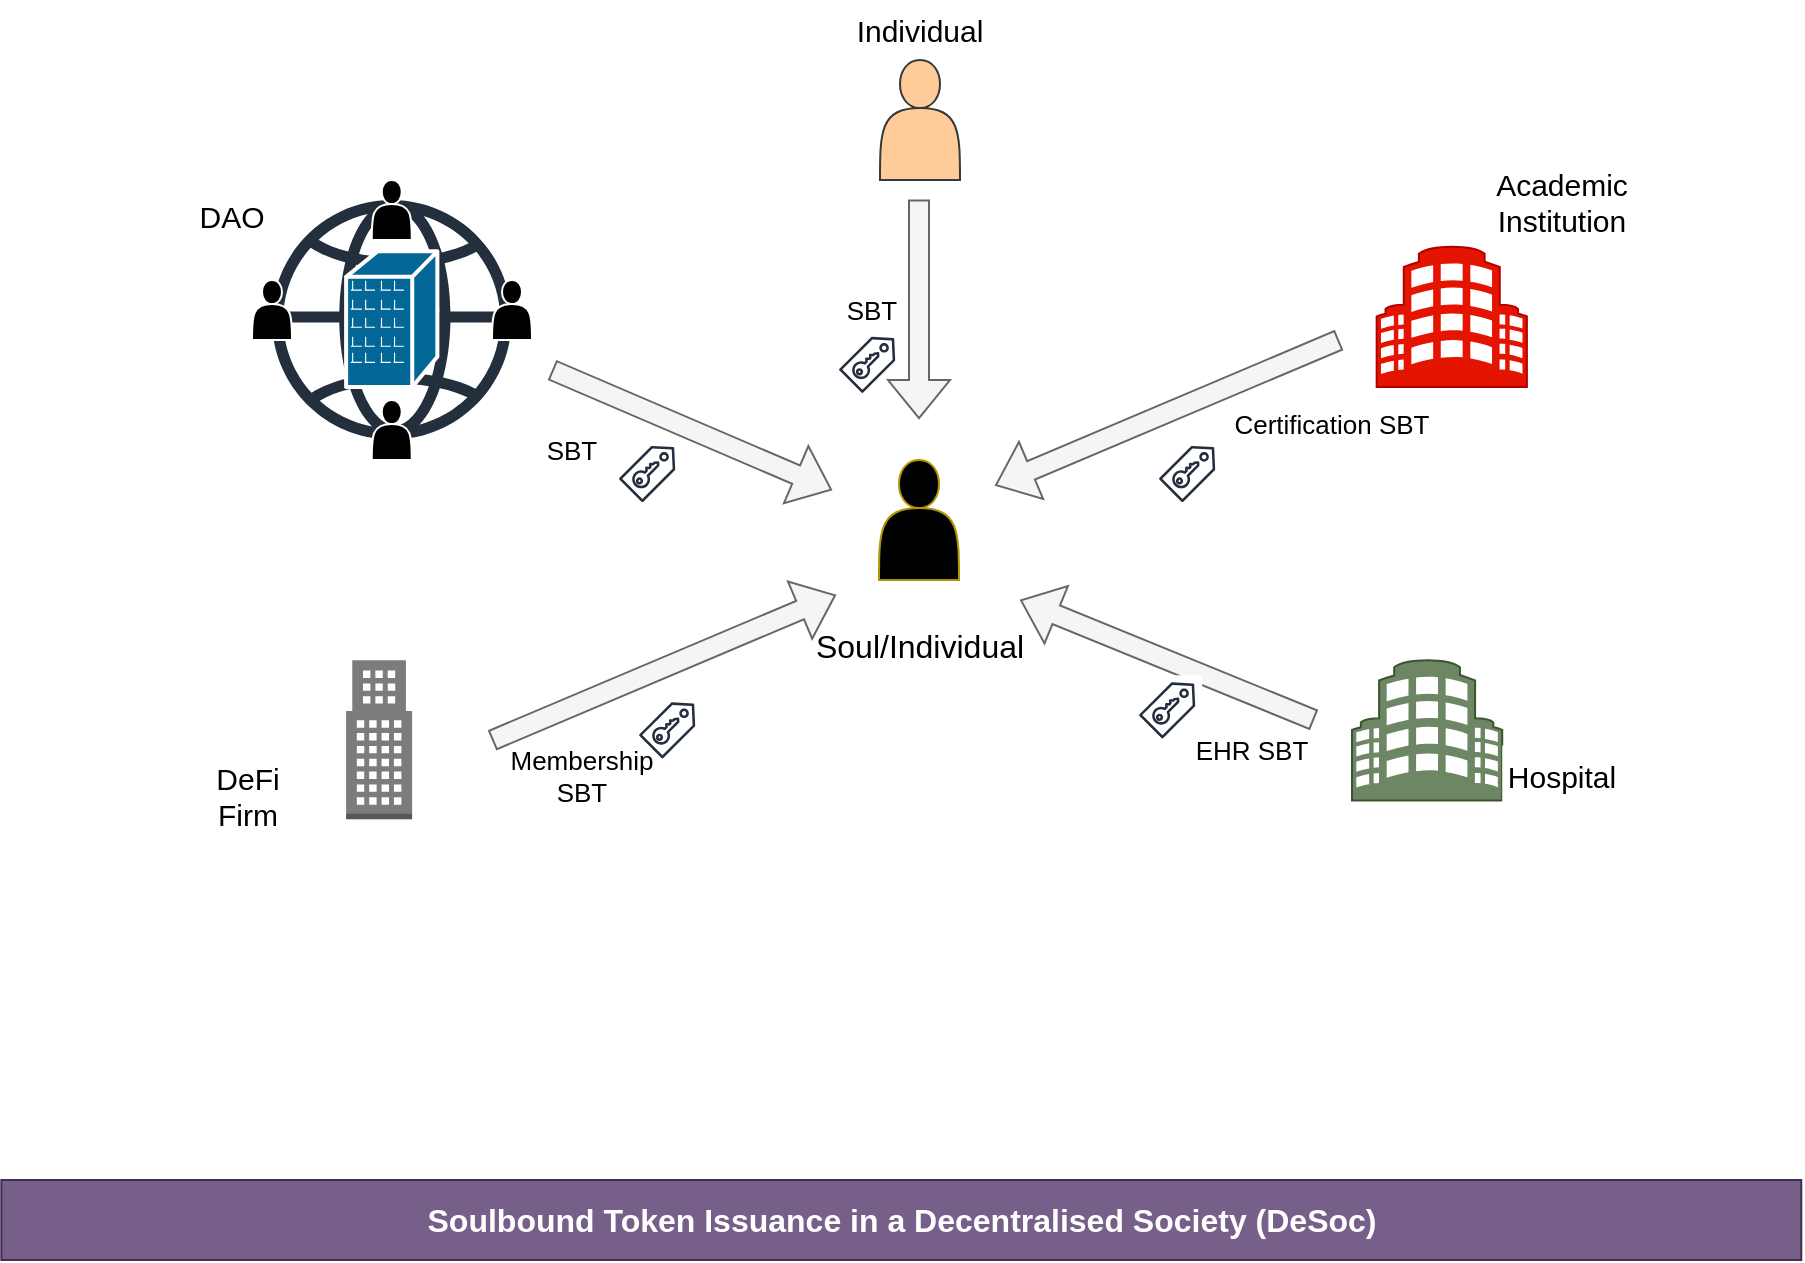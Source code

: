 <mxfile version="21.3.4" type="device">
  <diagram name="Page-1" id="BWtOYKvqadNID8XywzxB">
    <mxGraphModel dx="1781" dy="647" grid="1" gridSize="10" guides="1" tooltips="1" connect="1" arrows="1" fold="1" page="1" pageScale="1" pageWidth="827" pageHeight="1169" background="#FFFFFF" math="0" shadow="0">
      <root>
        <mxCell id="0" />
        <mxCell id="1" parent="0" />
        <mxCell id="SXpH-bL7MmLM0vW8mkoJ-10" value="" style="sketch=0;outlineConnect=0;fontColor=#232F3E;gradientColor=none;fillColor=#232F3D;strokeColor=none;dashed=0;verticalLabelPosition=bottom;verticalAlign=top;align=center;html=1;fontSize=12;fontStyle=0;aspect=fixed;pointerEvents=1;shape=mxgraph.aws4.globe;" parent="1" vertex="1">
          <mxGeometry x="90" y="170" width="119.75" height="119.75" as="geometry" />
        </mxCell>
        <mxCell id="SXpH-bL7MmLM0vW8mkoJ-20" value="" style="shape=mxgraph.cisco.buildings.branch_office;html=1;pointerEvents=1;dashed=0;fillColor=#036897;strokeColor=#ffffff;strokeWidth=2;verticalLabelPosition=bottom;verticalAlign=top;align=center;outlineConnect=0;" parent="1" vertex="1">
          <mxGeometry x="127.06" y="195.6" width="45.62" height="67.93" as="geometry" />
        </mxCell>
        <mxCell id="SXpH-bL7MmLM0vW8mkoJ-18" value="" style="shadow=0;dashed=0;html=1;labelPosition=center;verticalLabelPosition=bottom;verticalAlign=top;align=center;outlineConnect=0;shape=mxgraph.veeam.building;fillColor=#e51400;fontColor=#ffffff;strokeColor=#B20000;" parent="1" vertex="1">
          <mxGeometry x="642.33" y="193.41" width="75.11" height="70.12" as="geometry" />
        </mxCell>
        <mxCell id="SXpH-bL7MmLM0vW8mkoJ-19" value="" style="outlineConnect=0;dashed=0;verticalLabelPosition=bottom;verticalAlign=top;align=center;html=1;shape=mxgraph.aws3.office_building;fillColor=#7D7C7C;gradientColor=none;" parent="1" vertex="1">
          <mxGeometry x="127.06" y="400.13" width="33" height="79.5" as="geometry" />
        </mxCell>
        <mxCell id="SXpH-bL7MmLM0vW8mkoJ-21" value="" style="shadow=0;dashed=0;html=1;labelPosition=center;verticalLabelPosition=bottom;verticalAlign=top;align=center;outlineConnect=0;shape=mxgraph.veeam.building;fillColor=#6d8764;fontColor=#ffffff;strokeColor=#3A5431;" parent="1" vertex="1">
          <mxGeometry x="630" y="400.13" width="75.11" height="70.12" as="geometry" />
        </mxCell>
        <mxCell id="SXpH-bL7MmLM0vW8mkoJ-24" value="" style="shape=actor;whiteSpace=wrap;html=1;fillColor=#000000;strokeColor=#FFFFFF;fontColor=#ffffff;" parent="1" vertex="1">
          <mxGeometry x="139.87" y="270" width="20" height="30" as="geometry" />
        </mxCell>
        <mxCell id="SXpH-bL7MmLM0vW8mkoJ-25" value="" style="shape=actor;whiteSpace=wrap;html=1;fillColor=#000000;strokeColor=#FFFFFF;fontColor=#ffffff;" parent="1" vertex="1">
          <mxGeometry x="200" y="210" width="20" height="30" as="geometry" />
        </mxCell>
        <mxCell id="SXpH-bL7MmLM0vW8mkoJ-26" value="" style="shape=actor;whiteSpace=wrap;html=1;fillColor=#000000;strokeColor=#FFFFFF;fontColor=#ffffff;" parent="1" vertex="1">
          <mxGeometry x="80" y="210" width="20" height="30" as="geometry" />
        </mxCell>
        <mxCell id="SXpH-bL7MmLM0vW8mkoJ-27" value="" style="shape=actor;whiteSpace=wrap;html=1;fillColor=#000000;strokeColor=#FFFFFF;fontColor=#ffffff;" parent="1" vertex="1">
          <mxGeometry x="139.88" y="160" width="20" height="30" as="geometry" />
        </mxCell>
        <mxCell id="SXpH-bL7MmLM0vW8mkoJ-36" value="" style="shape=actor;whiteSpace=wrap;html=1;fillColor=#000000;fontColor=#000000;strokeColor=#B09500;" parent="1" vertex="1">
          <mxGeometry x="393.5" y="300" width="40" height="60" as="geometry" />
        </mxCell>
        <mxCell id="T60vjv0ezz5xIvzw-vnt-1" value="" style="shape=actor;whiteSpace=wrap;html=1;fillColor=#ffcc99;strokeColor=#36393d;" parent="1" vertex="1">
          <mxGeometry x="394" y="100" width="40" height="60" as="geometry" />
        </mxCell>
        <mxCell id="T60vjv0ezz5xIvzw-vnt-2" value="" style="shape=flexArrow;endArrow=classic;html=1;rounded=0;fillColor=#f5f5f5;strokeColor=#666666;" parent="1" edge="1">
          <mxGeometry width="50" height="50" relative="1" as="geometry">
            <mxPoint x="200" y="440.19" as="sourcePoint" />
            <mxPoint x="372" y="367.44" as="targetPoint" />
          </mxGeometry>
        </mxCell>
        <mxCell id="T60vjv0ezz5xIvzw-vnt-4" value="" style="shape=flexArrow;endArrow=classic;html=1;rounded=0;fillColor=#f5f5f5;strokeColor=#666666;" parent="1" edge="1">
          <mxGeometry width="50" height="50" relative="1" as="geometry">
            <mxPoint x="611.05" y="430" as="sourcePoint" />
            <mxPoint x="464.06" y="370" as="targetPoint" />
          </mxGeometry>
        </mxCell>
        <mxCell id="T60vjv0ezz5xIvzw-vnt-5" value="" style="shape=flexArrow;endArrow=classic;html=1;rounded=0;fillColor=#f5f5f5;strokeColor=#666666;" parent="1" edge="1">
          <mxGeometry width="50" height="50" relative="1" as="geometry">
            <mxPoint x="230" y="255" as="sourcePoint" />
            <mxPoint x="370" y="315" as="targetPoint" />
          </mxGeometry>
        </mxCell>
        <mxCell id="T60vjv0ezz5xIvzw-vnt-6" value="" style="shape=flexArrow;endArrow=classic;html=1;rounded=0;fillColor=#f5f5f5;strokeColor=#666666;" parent="1" edge="1">
          <mxGeometry width="50" height="50" relative="1" as="geometry">
            <mxPoint x="413.5" y="169.69" as="sourcePoint" />
            <mxPoint x="413.5" y="279.56" as="targetPoint" />
          </mxGeometry>
        </mxCell>
        <object label="" id="T60vjv0ezz5xIvzw-vnt-7">
          <mxCell style="sketch=0;outlineConnect=0;fontColor=#232F3E;gradientColor=none;strokeColor=#232F3E;fillColor=none;dashed=0;verticalLabelPosition=bottom;verticalAlign=top;align=center;html=1;fontSize=12;fontStyle=0;aspect=fixed;shape=mxgraph.aws4.resourceIcon;resIcon=mxgraph.aws4.saml_token;" parent="1" vertex="1">
            <mxGeometry x="370" y="234.88" width="35.12" height="35.12" as="geometry" />
          </mxCell>
        </object>
        <mxCell id="T60vjv0ezz5xIvzw-vnt-12" value="Soulbound Token Issuance in a Decentralised Society (DeSoc)" style="text;html=1;align=center;verticalAlign=middle;whiteSpace=wrap;rounded=0;fillColor=#76608a;strokeColor=#432D57;fontStyle=1;fontSize=16;fontColor=#ffffff;" parent="1" vertex="1">
          <mxGeometry x="-45.36" y="660" width="900" height="40" as="geometry" />
        </mxCell>
        <mxCell id="T60vjv0ezz5xIvzw-vnt-14" value="DAO" style="text;html=1;strokeColor=none;fillColor=none;align=center;verticalAlign=middle;whiteSpace=wrap;rounded=0;fontSize=15;" parent="1" vertex="1">
          <mxGeometry x="40.0" y="163.41" width="60" height="30" as="geometry" />
        </mxCell>
        <mxCell id="T60vjv0ezz5xIvzw-vnt-15" value="Academic Institution" style="text;html=1;strokeColor=none;fillColor=none;align=center;verticalAlign=middle;whiteSpace=wrap;rounded=0;fontSize=15;" parent="1" vertex="1">
          <mxGeometry x="695.11" y="145.6" width="80" height="50" as="geometry" />
        </mxCell>
        <object label="" id="T60vjv0ezz5xIvzw-vnt-16">
          <mxCell style="sketch=0;outlineConnect=0;fontColor=#232F3E;gradientColor=none;strokeColor=#232F3E;fillColor=#ffffff;dashed=0;verticalLabelPosition=bottom;verticalAlign=top;align=center;html=1;fontSize=12;fontStyle=0;aspect=fixed;shape=mxgraph.aws4.resourceIcon;resIcon=mxgraph.aws4.saml_token;" parent="1" vertex="1">
            <mxGeometry x="260" y="289.44" width="35.12" height="35.12" as="geometry" />
          </mxCell>
        </object>
        <object label="" id="T60vjv0ezz5xIvzw-vnt-17">
          <mxCell style="sketch=0;outlineConnect=0;fontColor=#232F3E;gradientColor=none;strokeColor=#232F3E;fillColor=#ffffff;dashed=0;verticalLabelPosition=bottom;verticalAlign=top;align=center;html=1;fontSize=12;fontStyle=0;aspect=fixed;shape=mxgraph.aws4.resourceIcon;resIcon=mxgraph.aws4.saml_token;" parent="1" vertex="1">
            <mxGeometry x="270" y="417.63" width="35.12" height="35.12" as="geometry" />
          </mxCell>
        </object>
        <object label="" id="T60vjv0ezz5xIvzw-vnt-18">
          <mxCell style="sketch=0;outlineConnect=0;fontColor=#232F3E;gradientColor=none;strokeColor=#232F3E;fillColor=#ffffff;dashed=0;verticalLabelPosition=bottom;verticalAlign=top;align=center;html=1;fontSize=12;fontStyle=0;aspect=fixed;shape=mxgraph.aws4.resourceIcon;resIcon=mxgraph.aws4.saml_token;" parent="1" vertex="1">
            <mxGeometry x="520" y="407.63" width="35.12" height="35.12" as="geometry" />
          </mxCell>
        </object>
        <object label="" id="T60vjv0ezz5xIvzw-vnt-19">
          <mxCell style="sketch=0;outlineConnect=0;fontColor=#232F3E;gradientColor=none;strokeColor=#232F3E;fillColor=#ffffff;dashed=0;verticalLabelPosition=bottom;verticalAlign=top;align=center;html=1;fontSize=12;fontStyle=0;aspect=fixed;shape=mxgraph.aws4.resourceIcon;resIcon=mxgraph.aws4.saml_token;" parent="1" vertex="1">
            <mxGeometry x="530" y="289.44" width="35.12" height="35.12" as="geometry" />
          </mxCell>
        </object>
        <mxCell id="T60vjv0ezz5xIvzw-vnt-20" value="" style="shape=flexArrow;endArrow=classic;html=1;rounded=0;fillColor=#f5f5f5;strokeColor=#666666;" parent="1" edge="1">
          <mxGeometry width="50" height="50" relative="1" as="geometry">
            <mxPoint x="623.56" y="240" as="sourcePoint" />
            <mxPoint x="451.56" y="312.75" as="targetPoint" />
          </mxGeometry>
        </mxCell>
        <mxCell id="T60vjv0ezz5xIvzw-vnt-21" value="Individual" style="text;html=1;strokeColor=none;fillColor=none;align=center;verticalAlign=middle;whiteSpace=wrap;rounded=0;fontSize=15;" parent="1" vertex="1">
          <mxGeometry x="384" y="70" width="60" height="30" as="geometry" />
        </mxCell>
        <mxCell id="T60vjv0ezz5xIvzw-vnt-22" value="DeFi Firm" style="text;html=1;strokeColor=none;fillColor=default;align=center;verticalAlign=middle;whiteSpace=wrap;rounded=0;fontSize=15;" parent="1" vertex="1">
          <mxGeometry x="48" y="452.75" width="60" height="30" as="geometry" />
        </mxCell>
        <mxCell id="T60vjv0ezz5xIvzw-vnt-23" value="Hospital" style="text;html=1;strokeColor=none;fillColor=default;align=center;verticalAlign=middle;whiteSpace=wrap;rounded=0;fontSize=15;" parent="1" vertex="1">
          <mxGeometry x="705.11" y="442.75" width="60" height="30" as="geometry" />
        </mxCell>
        <mxCell id="T60vjv0ezz5xIvzw-vnt-24" value="Soul/Individual" style="text;html=1;strokeColor=none;fillColor=none;align=center;verticalAlign=middle;whiteSpace=wrap;rounded=0;fontSize=16;" parent="1" vertex="1">
          <mxGeometry x="384" y="377.63" width="60" height="30" as="geometry" />
        </mxCell>
        <mxCell id="T60vjv0ezz5xIvzw-vnt-25" value="Certification SBT" style="text;html=1;strokeColor=none;fillColor=none;align=center;verticalAlign=middle;whiteSpace=wrap;rounded=0;fontSize=13;" parent="1" vertex="1">
          <mxGeometry x="565.12" y="263.53" width="110" height="36.47" as="geometry" />
        </mxCell>
        <mxCell id="T60vjv0ezz5xIvzw-vnt-26" value="EHR SBT" style="text;html=1;strokeColor=none;fillColor=none;align=center;verticalAlign=middle;whiteSpace=wrap;rounded=0;fontSize=13;" parent="1" vertex="1">
          <mxGeometry x="550" y="430" width="60" height="30" as="geometry" />
        </mxCell>
        <mxCell id="T60vjv0ezz5xIvzw-vnt-27" value="Membership SBT" style="text;html=1;strokeColor=none;fillColor=none;align=center;verticalAlign=middle;whiteSpace=wrap;rounded=0;rotation=0;fontSize=13;" parent="1" vertex="1">
          <mxGeometry x="209.75" y="439.13" width="70" height="37.25" as="geometry" />
        </mxCell>
        <mxCell id="T60vjv0ezz5xIvzw-vnt-28" value="SBT" style="text;html=1;strokeColor=none;fillColor=none;align=center;verticalAlign=middle;whiteSpace=wrap;rounded=0;fontSize=13;" parent="1" vertex="1">
          <mxGeometry x="210" y="280" width="60" height="30" as="geometry" />
        </mxCell>
        <mxCell id="T60vjv0ezz5xIvzw-vnt-29" value="SBT" style="text;html=1;strokeColor=none;fillColor=none;align=center;verticalAlign=middle;whiteSpace=wrap;rounded=0;fontSize=13;" parent="1" vertex="1">
          <mxGeometry x="360" y="210" width="60" height="30" as="geometry" />
        </mxCell>
      </root>
    </mxGraphModel>
  </diagram>
</mxfile>
